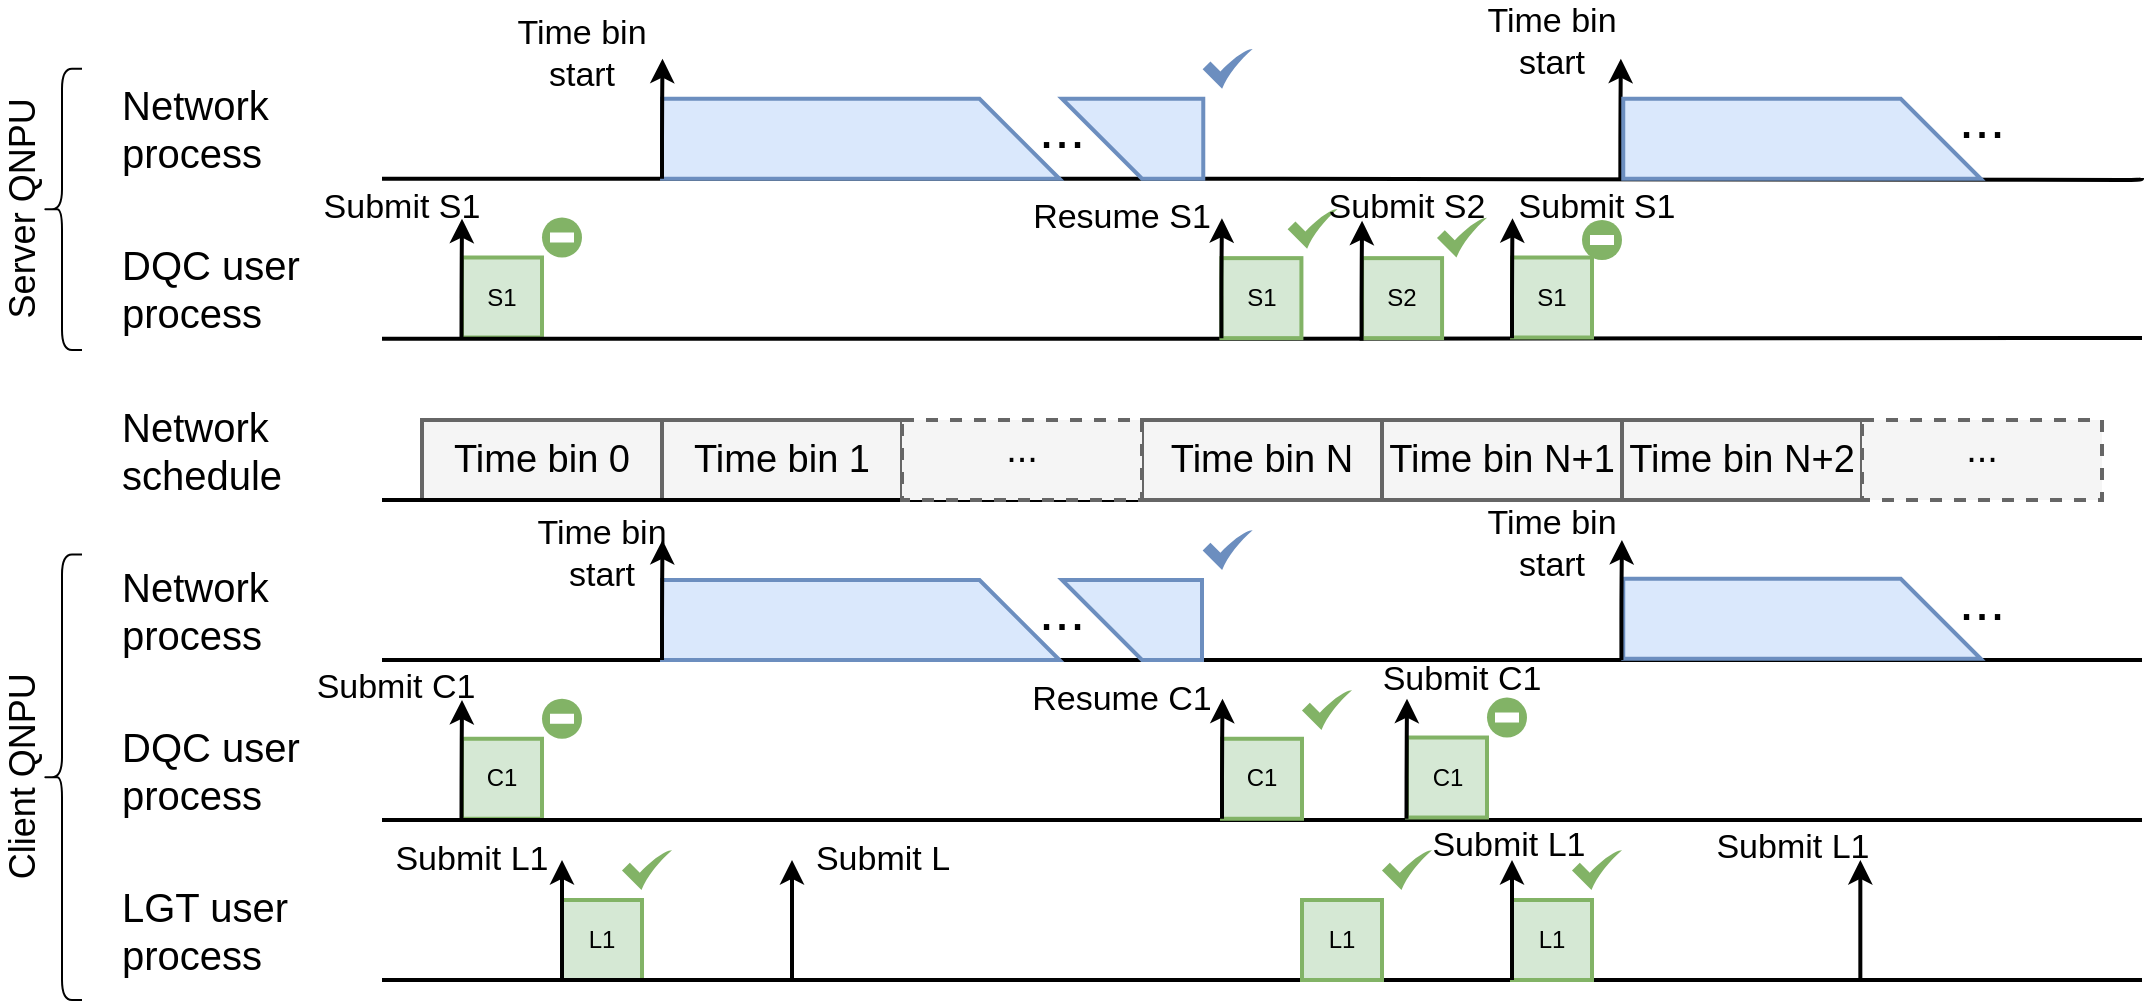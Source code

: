 <mxfile>
    <diagram id="dNFkojfkoE8Q-ND4W3VJ" name="Page-1">
        <mxGraphModel dx="-1100" dy="1124" grid="1" gridSize="10" guides="1" tooltips="1" connect="1" arrows="1" fold="1" page="1" pageScale="1" pageWidth="850" pageHeight="1100" background="#ffffff" math="0" shadow="0">
            <root>
                <mxCell id="0"/>
                <mxCell id="1" parent="0"/>
                <mxCell id="95" value="C1" style="rounded=0;whiteSpace=wrap;html=1;strokeWidth=2;fillColor=#d5e8d4;strokeColor=#82b366;" parent="1" vertex="1">
                    <mxGeometry x="2790" y="419.38" width="40" height="40" as="geometry"/>
                </mxCell>
                <mxCell id="96" value="Time bin 0" style="rounded=0;whiteSpace=wrap;html=1;strokeWidth=2;fillColor=#f5f5f5;strokeColor=#666666;fontFamily=Helvetica;fontSize=19;" parent="1" vertex="1">
                    <mxGeometry x="2770" y="260" width="120" height="40" as="geometry"/>
                </mxCell>
                <mxCell id="97" value="Time bin 1" style="rounded=0;whiteSpace=wrap;html=1;strokeWidth=2;fillColor=#f5f5f5;strokeColor=#666666;fontFamily=Helvetica;fontSize=19;" parent="1" vertex="1">
                    <mxGeometry x="2890" y="260" width="120" height="40" as="geometry"/>
                </mxCell>
                <mxCell id="98" style="edgeStyle=orthogonalEdgeStyle;rounded=1;orthogonalLoop=1;jettySize=auto;html=1;strokeWidth=2;" parent="1" edge="1">
                    <mxGeometry relative="1" as="geometry">
                        <mxPoint x="2790" y="400" as="targetPoint"/>
                        <mxPoint x="2789.75" y="460" as="sourcePoint"/>
                        <Array as="points">
                            <mxPoint x="2790" y="430"/>
                        </Array>
                    </mxGeometry>
                </mxCell>
                <mxCell id="99" value="Network schedule" style="text;html=1;strokeColor=none;fillColor=none;align=left;verticalAlign=middle;whiteSpace=wrap;rounded=0;fontSize=20;fontColor=#000000;fontFamily=Helvetica;spacing=0;" parent="1" vertex="1">
                    <mxGeometry x="2620" y="245" width="100" height="60" as="geometry"/>
                </mxCell>
                <mxCell id="100" value="Network process" style="text;html=1;strokeColor=none;fillColor=none;align=left;verticalAlign=middle;whiteSpace=wrap;rounded=0;fontSize=20;fontColor=#000000;fontFamily=Helvetica;spacing=0;" parent="1" vertex="1">
                    <mxGeometry x="2620" y="325" width="100" height="60" as="geometry"/>
                </mxCell>
                <mxCell id="101" value="DQC user process" style="text;html=1;strokeColor=none;fillColor=none;align=left;verticalAlign=middle;whiteSpace=wrap;rounded=0;fontSize=20;fontColor=#000000;fontFamily=Helvetica;spacing=0;" parent="1" vertex="1">
                    <mxGeometry x="2620" y="405" width="100" height="60" as="geometry"/>
                </mxCell>
                <mxCell id="102" style="edgeStyle=orthogonalEdgeStyle;rounded=1;orthogonalLoop=1;jettySize=auto;html=1;strokeWidth=2;endArrow=none;endFill=0;" parent="1" edge="1">
                    <mxGeometry relative="1" as="geometry">
                        <mxPoint x="3630" y="380" as="targetPoint"/>
                        <mxPoint x="2750" y="380" as="sourcePoint"/>
                    </mxGeometry>
                </mxCell>
                <mxCell id="103" style="edgeStyle=orthogonalEdgeStyle;rounded=1;orthogonalLoop=1;jettySize=auto;html=1;strokeWidth=2;endArrow=none;endFill=0;fontFamily=Helvetica;fontSize=19;" parent="1" edge="1">
                    <mxGeometry relative="1" as="geometry">
                        <mxPoint x="3270" y="300" as="targetPoint"/>
                        <mxPoint x="2750" y="300" as="sourcePoint"/>
                    </mxGeometry>
                </mxCell>
                <mxCell id="104" style="edgeStyle=orthogonalEdgeStyle;rounded=1;orthogonalLoop=1;jettySize=auto;html=1;strokeWidth=2;endArrow=none;endFill=0;" parent="1" edge="1">
                    <mxGeometry relative="1" as="geometry">
                        <mxPoint x="3630" y="460" as="targetPoint"/>
                        <mxPoint x="2750" y="460" as="sourcePoint"/>
                    </mxGeometry>
                </mxCell>
                <mxCell id="105" value="Time bin N" style="rounded=0;whiteSpace=wrap;html=1;strokeWidth=2;fillColor=#f5f5f5;strokeColor=#666666;fontFamily=Helvetica;fontSize=19;" parent="1" vertex="1">
                    <mxGeometry x="3130" y="260" width="120" height="40" as="geometry"/>
                </mxCell>
                <mxCell id="106" value="Time bin N+1" style="rounded=0;whiteSpace=wrap;html=1;strokeWidth=2;fillColor=#f5f5f5;strokeColor=#666666;fontFamily=Helvetica;fontSize=19;" parent="1" vertex="1">
                    <mxGeometry x="3250" y="260" width="120" height="40" as="geometry"/>
                </mxCell>
                <mxCell id="107" value="C1" style="rounded=0;whiteSpace=wrap;html=1;strokeWidth=2;fillColor=#d5e8d4;strokeColor=#82b366;" parent="1" vertex="1">
                    <mxGeometry x="3170" y="419.38" width="40" height="40" as="geometry"/>
                </mxCell>
                <mxCell id="108" value="" style="shape=card;whiteSpace=wrap;html=1;size=100;rotation=-90;fillColor=#dae8fc;strokeColor=#6c8ebf;strokeWidth=2;" parent="1" vertex="1">
                    <mxGeometry x="3105" y="325" width="40" height="70" as="geometry"/>
                </mxCell>
                <mxCell id="109" value="" style="shape=card;whiteSpace=wrap;html=1;size=100;rotation=90;fillColor=#dae8fc;strokeColor=#6c8ebf;strokeWidth=2;" parent="1" vertex="1">
                    <mxGeometry x="2969.38" y="260.63" width="40" height="198.75" as="geometry"/>
                </mxCell>
                <mxCell id="110" value="" style="rounded=0;whiteSpace=wrap;html=1;strokeWidth=2;fillColor=#f5f5f5;strokeColor=#666666;fontFamily=Helvetica;fontSize=19;dashed=1;" parent="1" vertex="1">
                    <mxGeometry x="3010" y="260" width="120" height="40" as="geometry"/>
                </mxCell>
                <mxCell id="111" value="..." style="text;html=1;align=center;verticalAlign=middle;whiteSpace=wrap;rounded=0;fontSize=28;" parent="1" vertex="1">
                    <mxGeometry x="3060" y="340" width="60" height="30" as="geometry"/>
                </mxCell>
                <mxCell id="112" value="L1" style="rounded=0;whiteSpace=wrap;html=1;strokeWidth=2;fillColor=#d5e8d4;strokeColor=#82b366;" parent="1" vertex="1">
                    <mxGeometry x="2840" y="500" width="40" height="40" as="geometry"/>
                </mxCell>
                <mxCell id="113" style="edgeStyle=orthogonalEdgeStyle;rounded=1;orthogonalLoop=1;jettySize=auto;html=1;strokeWidth=2;" parent="1" edge="1">
                    <mxGeometry relative="1" as="geometry">
                        <mxPoint x="2840" y="480" as="targetPoint"/>
                        <mxPoint x="2840" y="540" as="sourcePoint"/>
                    </mxGeometry>
                </mxCell>
                <mxCell id="114" value="LGT user process" style="text;html=1;strokeColor=none;fillColor=none;align=left;verticalAlign=middle;whiteSpace=wrap;rounded=0;fontSize=20;fontColor=#000000;fontFamily=Helvetica;spacing=0;" parent="1" vertex="1">
                    <mxGeometry x="2620" y="485" width="100" height="60" as="geometry"/>
                </mxCell>
                <mxCell id="115" style="edgeStyle=orthogonalEdgeStyle;rounded=1;orthogonalLoop=1;jettySize=auto;html=1;strokeWidth=2;endArrow=none;endFill=0;" parent="1" edge="1">
                    <mxGeometry relative="1" as="geometry">
                        <mxPoint x="3630" y="540" as="targetPoint"/>
                        <mxPoint x="2750" y="540" as="sourcePoint"/>
                    </mxGeometry>
                </mxCell>
                <mxCell id="116" value="L1" style="rounded=0;whiteSpace=wrap;html=1;strokeWidth=2;fillColor=#d5e8d4;strokeColor=#82b366;" parent="1" vertex="1">
                    <mxGeometry x="3210" y="500" width="40" height="40" as="geometry"/>
                </mxCell>
                <mxCell id="117" value="" style="group" parent="1" vertex="1" connectable="0">
                    <mxGeometry x="2830" y="399.38" width="20" height="20" as="geometry"/>
                </mxCell>
                <mxCell id="118" value="" style="ellipse;whiteSpace=wrap;html=1;aspect=fixed;strokeWidth=2;fillColor=#82B366;fontFamily=Times New Roman;fontSize=20;align=left;strokeColor=none;" parent="117" vertex="1">
                    <mxGeometry width="20" height="20" as="geometry"/>
                </mxCell>
                <mxCell id="119" value="" style="rounded=0;whiteSpace=wrap;html=1;strokeWidth=2;fontFamily=Times New Roman;fontSize=20;align=left;strokeColor=none;fillColor=#FFFFFF;" parent="117" vertex="1">
                    <mxGeometry x="4" y="7.5" width="12" height="5" as="geometry"/>
                </mxCell>
                <mxCell id="120" value="Submit C1" style="text;html=1;align=center;verticalAlign=middle;whiteSpace=wrap;rounded=0;fontSize=17;" parent="1" vertex="1">
                    <mxGeometry x="2707" y="379" width="100" height="30" as="geometry"/>
                </mxCell>
                <mxCell id="121" value="Submit L1" style="text;html=1;align=center;verticalAlign=middle;whiteSpace=wrap;rounded=0;fontSize=17;" parent="1" vertex="1">
                    <mxGeometry x="2740" y="465" width="110" height="30" as="geometry"/>
                </mxCell>
                <mxCell id="122" value="" style="html=1;aspect=fixed;strokeColor=none;shadow=0;align=center;verticalAlign=top;shape=mxgraph.gcp2.check;fontFamily=Times New Roman;fontSize=20;fillColor=#82B366;" parent="1" vertex="1">
                    <mxGeometry x="2870" y="475" width="25" height="20" as="geometry"/>
                </mxCell>
                <mxCell id="123" style="edgeStyle=orthogonalEdgeStyle;rounded=1;orthogonalLoop=1;jettySize=auto;html=1;strokeWidth=2;" parent="1" edge="1">
                    <mxGeometry relative="1" as="geometry">
                        <mxPoint x="2890.25" y="320" as="targetPoint"/>
                        <mxPoint x="2890" y="380" as="sourcePoint"/>
                        <Array as="points">
                            <mxPoint x="2890" y="350"/>
                            <mxPoint x="2890" y="350"/>
                        </Array>
                    </mxGeometry>
                </mxCell>
                <mxCell id="125" value="" style="html=1;aspect=fixed;strokeColor=none;shadow=0;align=center;verticalAlign=top;shape=mxgraph.gcp2.check;fontFamily=Times New Roman;fontSize=20;fillColor=#6C8EBF;" parent="1" vertex="1">
                    <mxGeometry x="3160.32" y="315" width="25" height="20" as="geometry"/>
                </mxCell>
                <mxCell id="126" style="edgeStyle=orthogonalEdgeStyle;rounded=1;orthogonalLoop=1;jettySize=auto;html=1;strokeWidth=2;" parent="1" edge="1">
                    <mxGeometry relative="1" as="geometry">
                        <mxPoint x="3170.25" y="399.38" as="targetPoint"/>
                        <mxPoint x="3170" y="459.38" as="sourcePoint"/>
                        <Array as="points">
                            <mxPoint x="3170" y="429"/>
                        </Array>
                    </mxGeometry>
                </mxCell>
                <mxCell id="127" value="Resume C1" style="text;html=1;align=center;verticalAlign=middle;whiteSpace=wrap;rounded=0;fontSize=17;" parent="1" vertex="1">
                    <mxGeometry x="3064.87" y="385" width="110" height="30" as="geometry"/>
                </mxCell>
                <mxCell id="128" value="" style="html=1;aspect=fixed;strokeColor=none;shadow=0;align=center;verticalAlign=top;shape=mxgraph.gcp2.check;fontFamily=Times New Roman;fontSize=20;fillColor=#82B366;" parent="1" vertex="1">
                    <mxGeometry x="3210" y="395" width="25" height="20" as="geometry"/>
                </mxCell>
                <mxCell id="129" style="edgeStyle=orthogonalEdgeStyle;rounded=1;orthogonalLoop=1;jettySize=auto;html=1;strokeWidth=2;" parent="1" edge="1">
                    <mxGeometry relative="1" as="geometry">
                        <mxPoint x="2955" y="480" as="targetPoint"/>
                        <mxPoint x="2955" y="540" as="sourcePoint"/>
                    </mxGeometry>
                </mxCell>
                <mxCell id="130" value="Submit L" style="text;html=1;align=center;verticalAlign=middle;whiteSpace=wrap;rounded=0;fontSize=17;" parent="1" vertex="1">
                    <mxGeometry x="2950" y="465" width="100.62" height="30" as="geometry"/>
                </mxCell>
                <mxCell id="131" value="" style="html=1;aspect=fixed;strokeColor=none;shadow=0;align=center;verticalAlign=top;shape=mxgraph.gcp2.check;fontFamily=Times New Roman;fontSize=20;fillColor=#82B366;" parent="1" vertex="1">
                    <mxGeometry x="3250" y="475" width="25" height="20" as="geometry"/>
                </mxCell>
                <mxCell id="132" value="S1" style="rounded=0;whiteSpace=wrap;html=1;strokeWidth=2;fillColor=#d5e8d4;strokeColor=#82b366;" parent="1" vertex="1">
                    <mxGeometry x="2790" y="178.75" width="40" height="40" as="geometry"/>
                </mxCell>
                <mxCell id="133" style="edgeStyle=orthogonalEdgeStyle;rounded=1;orthogonalLoop=1;jettySize=auto;html=1;strokeWidth=2;" parent="1" edge="1">
                    <mxGeometry relative="1" as="geometry">
                        <mxPoint x="2790" y="159.37" as="targetPoint"/>
                        <mxPoint x="2789.75" y="219.37" as="sourcePoint"/>
                        <Array as="points">
                            <mxPoint x="2790" y="189"/>
                        </Array>
                    </mxGeometry>
                </mxCell>
                <mxCell id="134" value="Network process" style="text;html=1;strokeColor=none;fillColor=none;align=left;verticalAlign=middle;whiteSpace=wrap;rounded=0;fontSize=20;fontColor=#000000;fontFamily=Helvetica;spacing=0;" parent="1" vertex="1">
                    <mxGeometry x="2620" y="84.37" width="100" height="60" as="geometry"/>
                </mxCell>
                <mxCell id="135" value="DQC user process" style="text;html=1;strokeColor=none;fillColor=none;align=left;verticalAlign=middle;whiteSpace=wrap;rounded=0;fontSize=20;fontColor=#000000;fontFamily=Helvetica;spacing=0;" parent="1" vertex="1">
                    <mxGeometry x="2620" y="164.37" width="100" height="60" as="geometry"/>
                </mxCell>
                <mxCell id="136" style="edgeStyle=orthogonalEdgeStyle;rounded=1;orthogonalLoop=1;jettySize=auto;html=1;strokeWidth=2;endArrow=none;endFill=0;" parent="1" edge="1">
                    <mxGeometry relative="1" as="geometry">
                        <mxPoint x="3630" y="139" as="targetPoint"/>
                        <mxPoint x="2750" y="139.37" as="sourcePoint"/>
                        <Array as="points">
                            <mxPoint x="3190" y="139"/>
                            <mxPoint x="3630" y="140"/>
                        </Array>
                    </mxGeometry>
                </mxCell>
                <mxCell id="137" style="edgeStyle=orthogonalEdgeStyle;rounded=1;orthogonalLoop=1;jettySize=auto;html=1;strokeWidth=2;endArrow=none;endFill=0;" parent="1" edge="1">
                    <mxGeometry relative="1" as="geometry">
                        <mxPoint x="3630" y="219" as="targetPoint"/>
                        <mxPoint x="2750" y="219.37" as="sourcePoint"/>
                        <Array as="points">
                            <mxPoint x="3190" y="219"/>
                            <mxPoint x="3630" y="219"/>
                        </Array>
                    </mxGeometry>
                </mxCell>
                <mxCell id="138" value="S1" style="rounded=0;whiteSpace=wrap;html=1;strokeWidth=2;fillColor=#d5e8d4;strokeColor=#82b366;" parent="1" vertex="1">
                    <mxGeometry x="3169.71" y="179.07" width="40" height="40" as="geometry"/>
                </mxCell>
                <mxCell id="139" value="" style="shape=card;whiteSpace=wrap;html=1;size=100;rotation=-90;fillColor=#dae8fc;strokeColor=#6c8ebf;strokeWidth=2;" parent="1" vertex="1">
                    <mxGeometry x="3105.32" y="84.06" width="40" height="70.63" as="geometry"/>
                </mxCell>
                <mxCell id="140" value="" style="shape=card;whiteSpace=wrap;html=1;size=100;rotation=90;fillColor=#dae8fc;strokeColor=#6c8ebf;strokeWidth=2;" parent="1" vertex="1">
                    <mxGeometry x="2969.38" y="20" width="40" height="198.75" as="geometry"/>
                </mxCell>
                <mxCell id="141" value="..." style="text;html=1;align=center;verticalAlign=middle;whiteSpace=wrap;rounded=0;fontSize=28;" parent="1" vertex="1">
                    <mxGeometry x="3060" y="99.37" width="60" height="30" as="geometry"/>
                </mxCell>
                <mxCell id="142" value="" style="group" parent="1" vertex="1" connectable="0">
                    <mxGeometry x="2830" y="158.75" width="20" height="20" as="geometry"/>
                </mxCell>
                <mxCell id="143" value="" style="ellipse;whiteSpace=wrap;html=1;aspect=fixed;strokeWidth=2;fillColor=#82B366;fontFamily=Times New Roman;fontSize=20;align=left;strokeColor=none;" parent="142" vertex="1">
                    <mxGeometry width="20" height="20" as="geometry"/>
                </mxCell>
                <mxCell id="144" value="" style="rounded=0;whiteSpace=wrap;html=1;strokeWidth=2;fontFamily=Times New Roman;fontSize=20;align=left;strokeColor=none;fillColor=#FFFFFF;" parent="142" vertex="1">
                    <mxGeometry x="4" y="7.5" width="12" height="5" as="geometry"/>
                </mxCell>
                <mxCell id="145" value="Submit S1" style="text;html=1;align=center;verticalAlign=middle;whiteSpace=wrap;rounded=0;fontSize=17;" parent="1" vertex="1">
                    <mxGeometry x="2710" y="139.37" width="100" height="30" as="geometry"/>
                </mxCell>
                <mxCell id="146" style="edgeStyle=orthogonalEdgeStyle;rounded=1;orthogonalLoop=1;jettySize=auto;html=1;strokeWidth=2;" parent="1" edge="1">
                    <mxGeometry relative="1" as="geometry">
                        <mxPoint x="2890.25" y="79.37" as="targetPoint"/>
                        <mxPoint x="2890" y="139.37" as="sourcePoint"/>
                        <Array as="points">
                            <mxPoint x="2890" y="109"/>
                        </Array>
                    </mxGeometry>
                </mxCell>
                <mxCell id="147" value="Time bin start" style="text;html=1;align=center;verticalAlign=middle;whiteSpace=wrap;rounded=0;fontSize=17;" parent="1" vertex="1">
                    <mxGeometry x="2805" y="64.37" width="90" height="25.63" as="geometry"/>
                </mxCell>
                <mxCell id="148" value="" style="html=1;aspect=fixed;strokeColor=none;shadow=0;align=center;verticalAlign=top;shape=mxgraph.gcp2.check;fontFamily=Times New Roman;fontSize=20;fillColor=#6C8EBF;" parent="1" vertex="1">
                    <mxGeometry x="3160.32" y="74.37" width="25" height="20" as="geometry"/>
                </mxCell>
                <mxCell id="149" style="edgeStyle=orthogonalEdgeStyle;rounded=1;orthogonalLoop=1;jettySize=auto;html=1;strokeWidth=2;" parent="1" edge="1">
                    <mxGeometry relative="1" as="geometry">
                        <mxPoint x="3169.96" y="159.07" as="targetPoint"/>
                        <mxPoint x="3169.71" y="219.07" as="sourcePoint"/>
                        <Array as="points">
                            <mxPoint x="3170" y="189"/>
                        </Array>
                    </mxGeometry>
                </mxCell>
                <mxCell id="150" value="Resume S1" style="text;html=1;align=center;verticalAlign=middle;whiteSpace=wrap;rounded=0;fontSize=17;" parent="1" vertex="1">
                    <mxGeometry x="3070.03" y="144.37" width="99.68" height="30" as="geometry"/>
                </mxCell>
                <mxCell id="151" value="" style="html=1;aspect=fixed;strokeColor=none;shadow=0;align=center;verticalAlign=top;shape=mxgraph.gcp2.check;fontFamily=Times New Roman;fontSize=20;fillColor=#82B366;" parent="1" vertex="1">
                    <mxGeometry x="3202.82" y="154.37" width="25" height="20" as="geometry"/>
                </mxCell>
                <mxCell id="152" value="Submit S2" style="text;html=1;align=center;verticalAlign=middle;whiteSpace=wrap;rounded=0;fontSize=17;" parent="1" vertex="1">
                    <mxGeometry x="3215.16" y="139.37" width="94.68" height="30" as="geometry"/>
                </mxCell>
                <mxCell id="153" value="S2" style="rounded=0;whiteSpace=wrap;html=1;strokeWidth=2;fillColor=#d5e8d4;strokeColor=#82b366;" parent="1" vertex="1">
                    <mxGeometry x="3240.03" y="179.07" width="40" height="40" as="geometry"/>
                </mxCell>
                <mxCell id="154" style="edgeStyle=orthogonalEdgeStyle;rounded=1;orthogonalLoop=1;jettySize=auto;html=1;strokeWidth=2;" parent="1" edge="1">
                    <mxGeometry relative="1" as="geometry">
                        <mxPoint x="3240.03" y="160.32" as="targetPoint"/>
                        <mxPoint x="3239.78" y="220.32" as="sourcePoint"/>
                        <Array as="points">
                            <mxPoint x="3240" y="190"/>
                        </Array>
                    </mxGeometry>
                </mxCell>
                <mxCell id="156" value="Submit S1" style="text;html=1;align=center;verticalAlign=middle;whiteSpace=wrap;rounded=0;fontSize=17;" parent="1" vertex="1">
                    <mxGeometry x="3315" y="139.37" width="85" height="30" as="geometry"/>
                </mxCell>
                <mxCell id="157" value="Time bin N+2" style="rounded=0;whiteSpace=wrap;html=1;strokeWidth=2;fillColor=#f5f5f5;strokeColor=#666666;fontFamily=Helvetica;fontSize=19;" parent="1" vertex="1">
                    <mxGeometry x="3370" y="260" width="120" height="40" as="geometry"/>
                </mxCell>
                <mxCell id="158" value="C1" style="rounded=0;whiteSpace=wrap;html=1;strokeWidth=2;fillColor=#d5e8d4;strokeColor=#82b366;" parent="1" vertex="1">
                    <mxGeometry x="3262.5" y="418.76" width="40" height="40" as="geometry"/>
                </mxCell>
                <mxCell id="159" style="edgeStyle=orthogonalEdgeStyle;rounded=1;orthogonalLoop=1;jettySize=auto;html=1;strokeWidth=2;" parent="1" edge="1">
                    <mxGeometry relative="1" as="geometry">
                        <mxPoint x="3262.5" y="399.38" as="targetPoint"/>
                        <mxPoint x="3262.25" y="459.38" as="sourcePoint"/>
                        <Array as="points">
                            <mxPoint x="3262" y="429"/>
                            <mxPoint x="3263" y="429"/>
                        </Array>
                    </mxGeometry>
                </mxCell>
                <mxCell id="160" value="" style="group" parent="1" vertex="1" connectable="0">
                    <mxGeometry x="3302.5" y="398.76" width="20" height="20" as="geometry"/>
                </mxCell>
                <mxCell id="161" value="" style="ellipse;whiteSpace=wrap;html=1;aspect=fixed;strokeWidth=2;fillColor=#82B366;fontFamily=Times New Roman;fontSize=20;align=left;strokeColor=none;" parent="160" vertex="1">
                    <mxGeometry width="20" height="20" as="geometry"/>
                </mxCell>
                <mxCell id="162" value="" style="rounded=0;whiteSpace=wrap;html=1;strokeWidth=2;fontFamily=Times New Roman;fontSize=20;align=left;strokeColor=none;fillColor=#FFFFFF;" parent="160" vertex="1">
                    <mxGeometry x="4" y="7.5" width="12" height="5" as="geometry"/>
                </mxCell>
                <mxCell id="163" value="Submit C1" style="text;html=1;align=center;verticalAlign=middle;whiteSpace=wrap;rounded=0;fontSize=17;" parent="1" vertex="1">
                    <mxGeometry x="3241.25" y="375" width="97.5" height="30" as="geometry"/>
                </mxCell>
                <mxCell id="164" value="L1" style="rounded=0;whiteSpace=wrap;html=1;strokeWidth=2;fillColor=#d5e8d4;strokeColor=#82b366;" parent="1" vertex="1">
                    <mxGeometry x="3315" y="500" width="40" height="40" as="geometry"/>
                </mxCell>
                <mxCell id="165" style="edgeStyle=orthogonalEdgeStyle;rounded=1;orthogonalLoop=1;jettySize=auto;html=1;strokeWidth=2;" parent="1" edge="1">
                    <mxGeometry relative="1" as="geometry">
                        <mxPoint x="3315" y="480" as="targetPoint"/>
                        <mxPoint x="3315" y="540" as="sourcePoint"/>
                    </mxGeometry>
                </mxCell>
                <mxCell id="166" value="Submit L1" style="text;html=1;align=center;verticalAlign=middle;whiteSpace=wrap;rounded=0;fontSize=17;" parent="1" vertex="1">
                    <mxGeometry x="3266" y="458" width="95" height="30" as="geometry"/>
                </mxCell>
                <mxCell id="167" value="" style="html=1;aspect=fixed;strokeColor=none;shadow=0;align=center;verticalAlign=top;shape=mxgraph.gcp2.check;fontFamily=Times New Roman;fontSize=20;fillColor=#82B366;" parent="1" vertex="1">
                    <mxGeometry x="3345" y="475" width="25" height="20" as="geometry"/>
                </mxCell>
                <mxCell id="168" value="" style="shape=card;whiteSpace=wrap;html=1;size=100;rotation=90;fillColor=#dae8fc;strokeColor=#6c8ebf;strokeWidth=2;" parent="1" vertex="1">
                    <mxGeometry x="3440" y="270" width="40" height="178.75" as="geometry"/>
                </mxCell>
                <mxCell id="169" style="edgeStyle=orthogonalEdgeStyle;rounded=1;orthogonalLoop=1;jettySize=auto;html=1;strokeWidth=2;" parent="1" edge="1">
                    <mxGeometry relative="1" as="geometry">
                        <mxPoint x="3369.96" y="320" as="targetPoint"/>
                        <mxPoint x="3369.71" y="380" as="sourcePoint"/>
                        <Array as="points">
                            <mxPoint x="3370" y="350"/>
                        </Array>
                    </mxGeometry>
                </mxCell>
                <mxCell id="171" style="edgeStyle=orthogonalEdgeStyle;rounded=1;orthogonalLoop=1;jettySize=auto;html=1;strokeWidth=2;" parent="1" edge="1">
                    <mxGeometry relative="1" as="geometry">
                        <mxPoint x="3369.42" y="79.37" as="targetPoint"/>
                        <mxPoint x="3369.17" y="139.37" as="sourcePoint"/>
                        <Array as="points">
                            <mxPoint x="3369" y="109"/>
                        </Array>
                    </mxGeometry>
                </mxCell>
                <mxCell id="173" value="" style="shape=card;whiteSpace=wrap;html=1;size=100;rotation=90;fillColor=#dae8fc;strokeColor=#6c8ebf;strokeWidth=2;" parent="1" vertex="1">
                    <mxGeometry x="3440" y="30" width="40" height="178.75" as="geometry"/>
                </mxCell>
                <mxCell id="174" value="..." style="text;html=1;align=center;verticalAlign=middle;whiteSpace=wrap;rounded=0;fontSize=28;" parent="1" vertex="1">
                    <mxGeometry x="3520" y="94.37" width="60" height="30" as="geometry"/>
                </mxCell>
                <mxCell id="175" value="..." style="text;html=1;align=center;verticalAlign=middle;whiteSpace=wrap;rounded=0;fontSize=28;" parent="1" vertex="1">
                    <mxGeometry x="3520" y="335" width="60" height="30" as="geometry"/>
                </mxCell>
                <mxCell id="176" style="edgeStyle=orthogonalEdgeStyle;rounded=1;orthogonalLoop=1;jettySize=auto;html=1;strokeWidth=2;" parent="1" edge="1">
                    <mxGeometry relative="1" as="geometry">
                        <mxPoint x="3489.17" y="480" as="targetPoint"/>
                        <mxPoint x="3489.17" y="540" as="sourcePoint"/>
                    </mxGeometry>
                </mxCell>
                <mxCell id="177" value="Submit L1" style="text;html=1;align=center;verticalAlign=middle;whiteSpace=wrap;rounded=0;fontSize=17;" parent="1" vertex="1">
                    <mxGeometry x="3410" y="459.38" width="90.83" height="30" as="geometry"/>
                </mxCell>
                <mxCell id="178" value="" style="rounded=0;whiteSpace=wrap;html=1;strokeWidth=2;fillColor=#f5f5f5;strokeColor=#666666;fontFamily=Helvetica;fontSize=19;dashed=1;" parent="1" vertex="1">
                    <mxGeometry x="3490" y="260" width="120" height="40" as="geometry"/>
                </mxCell>
                <mxCell id="179" value="..." style="text;html=1;align=center;verticalAlign=middle;whiteSpace=wrap;rounded=0;fontSize=19;fontFamily=Helvetica;" parent="1" vertex="1">
                    <mxGeometry x="3040" y="260" width="60" height="30" as="geometry"/>
                </mxCell>
                <mxCell id="180" value="..." style="text;html=1;align=center;verticalAlign=middle;whiteSpace=wrap;rounded=0;fontSize=19;fontFamily=Helvetica;" parent="1" vertex="1">
                    <mxGeometry x="3520" y="260" width="60" height="30" as="geometry"/>
                </mxCell>
                <mxCell id="181" value="Server QNPU" style="shape=curlyBracket;whiteSpace=wrap;html=1;rounded=1;labelPosition=left;verticalLabelPosition=middle;align=center;verticalAlign=middle;horizontal=0;fontSize=18;" parent="1" vertex="1">
                    <mxGeometry x="2580" y="84.37" width="20" height="140.63" as="geometry"/>
                </mxCell>
                <mxCell id="182" value="Client QNPU" style="shape=curlyBracket;whiteSpace=wrap;html=1;rounded=1;labelPosition=left;verticalLabelPosition=middle;align=center;verticalAlign=middle;horizontal=0;fontSize=18;" parent="1" vertex="1">
                    <mxGeometry x="2580" y="327.19" width="20" height="222.81" as="geometry"/>
                </mxCell>
                <mxCell id="183" value="S1" style="rounded=0;whiteSpace=wrap;html=1;strokeWidth=2;fillColor=#d5e8d4;strokeColor=#82b366;" parent="1" vertex="1">
                    <mxGeometry x="3315" y="178.75" width="40" height="40" as="geometry"/>
                </mxCell>
                <mxCell id="184" value="" style="group" parent="1" vertex="1" connectable="0">
                    <mxGeometry x="3350" y="160.0" width="20" height="20" as="geometry"/>
                </mxCell>
                <mxCell id="185" value="" style="ellipse;whiteSpace=wrap;html=1;aspect=fixed;strokeWidth=2;fillColor=#82B366;fontFamily=Times New Roman;fontSize=20;align=left;strokeColor=none;" parent="184" vertex="1">
                    <mxGeometry width="20" height="20" as="geometry"/>
                </mxCell>
                <mxCell id="186" value="" style="rounded=0;whiteSpace=wrap;html=1;strokeWidth=2;fontFamily=Times New Roman;fontSize=20;align=left;strokeColor=none;fillColor=#FFFFFF;" parent="184" vertex="1">
                    <mxGeometry x="4" y="7.5" width="12" height="5" as="geometry"/>
                </mxCell>
                <mxCell id="187" value="" style="html=1;aspect=fixed;strokeColor=none;shadow=0;align=center;verticalAlign=top;shape=mxgraph.gcp2.check;fontFamily=Times New Roman;fontSize=20;fillColor=#82B366;" parent="1" vertex="1">
                    <mxGeometry x="3277.5" y="158.75" width="25" height="20" as="geometry"/>
                </mxCell>
                <mxCell id="188" value="Time bin start" style="text;html=1;align=center;verticalAlign=middle;whiteSpace=wrap;rounded=0;fontSize=17;" parent="1" vertex="1">
                    <mxGeometry x="3290" y="58.43" width="90" height="25.63" as="geometry"/>
                </mxCell>
                <mxCell id="189" value="Time bin start" style="text;html=1;align=center;verticalAlign=middle;whiteSpace=wrap;rounded=0;fontSize=17;" parent="1" vertex="1">
                    <mxGeometry x="2815" y="314.37" width="90" height="25.63" as="geometry"/>
                </mxCell>
                <mxCell id="190" value="Time bin start" style="text;html=1;align=center;verticalAlign=middle;whiteSpace=wrap;rounded=0;fontSize=17;" parent="1" vertex="1">
                    <mxGeometry x="3290" y="309.37" width="90" height="25.63" as="geometry"/>
                </mxCell>
                <mxCell id="155" style="edgeStyle=orthogonalEdgeStyle;rounded=1;orthogonalLoop=1;jettySize=auto;html=1;strokeWidth=2;" parent="1" edge="1">
                    <mxGeometry relative="1" as="geometry">
                        <mxPoint x="3315.25" y="159.07" as="targetPoint"/>
                        <mxPoint x="3315" y="219.07" as="sourcePoint"/>
                        <Array as="points">
                            <mxPoint x="3315" y="189"/>
                        </Array>
                    </mxGeometry>
                </mxCell>
            </root>
        </mxGraphModel>
    </diagram>
</mxfile>